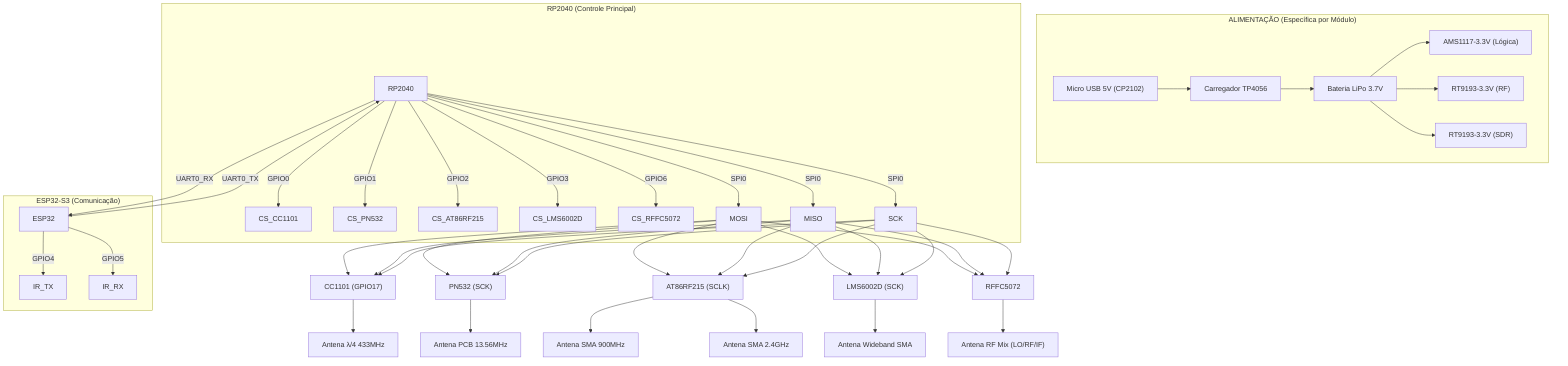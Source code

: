 graph TD
    %% ================ SEÇÃO DE ALIMENTAÇÃO ================
    subgraph "ALIMENTAÇÃO (Específica por Módulo)"
        USB["Micro USB 5V (CP2102)"] --> TP4056["Carregador TP4056"]
        TP4056 --> Bateria["Bateria LiPo 3.7V"]
        Bateria --> AMS1117_3V3["AMS1117-3.3V (Lógica)"]
        Bateria --> LDO_RF["RT9193-3.3V (RF)"]
        Bateria --> LDO_SDR["RT9193-3.3V (SDR)"]
    end

    %% ================ MÓDULO CENTRAL ================
    subgraph "RP2040 (Controle Principal)"
        RP2040 -->|GPIO0| CS_CC1101
        RP2040 -->|GPIO1| CS_PN532
        RP2040 -->|GPIO2| CS_AT86RF215
        RP2040 -->|GPIO3| CS_LMS6002D
        RP2040 -->|GPIO6| CS_RFFC5072
        RP2040 -->|SPI0| MOSI
        RP2040 -->|SPI0| MISO
        RP2040 -->|SPI0| SCK
    end

    %% ================ CONEXÕES SPI ================
    MOSI --> CC1101["CC1101 (GPIO18)"]
    MOSI --> PN532["PN532 (MOSI)"]
    MOSI --> AT86RF215["AT86RF215 (MOSI)"]
    MOSI --> LMS6002D["LMS6002D (SDI)"]
    MOSI --> RFFC5072

    MISO --> CC1101["CC1101 (GPIO16)"]
    MISO --> PN532["PN532 (MISO)"]
    MISO --> AT86RF215["AT86RF215 (MISO)"]
    MISO --> LMS6002D["LMS6002D (SDO)"]
    MISO --> RFFC5072

    SCK --> CC1101["CC1101 (GPIO17)"]
    SCK --> PN532["PN532 (SCK)"]
    SCK --> AT86RF215["AT86RF215 (SCLK)"]
    SCK --> LMS6002D["LMS6002D (SCK)"]
    SCK --> RFFC5072

    %% ================ CONEXÕES ESP32 ================
    subgraph "ESP32-S3 (Comunicação)"
        ESP32 -->|GPIO4| IR_TX
        ESP32 -->|GPIO5| IR_RX
        ESP32 -->|UART0_TX| RP2040
        RP2040 -->|UART0_RX| ESP32
    end

    %% ================ ANTENAS ================
    CC1101 --> ANT_433["Antena λ/4 433MHz"]
    PN532 --> ANT_NFC["Antena PCB 13.56MHz"]
    AT86RF215 --> ANT_900["Antena SMA 900MHz"]
    AT86RF215 --> ANT_24["Antena SMA 2.4GHz"]
    LMS6002D --> ANT_SDR["Antena Wideband SMA"]
    RFFC5072 --> ANT_RFFC["Antena RF Mix (LO/RF/IF)"]